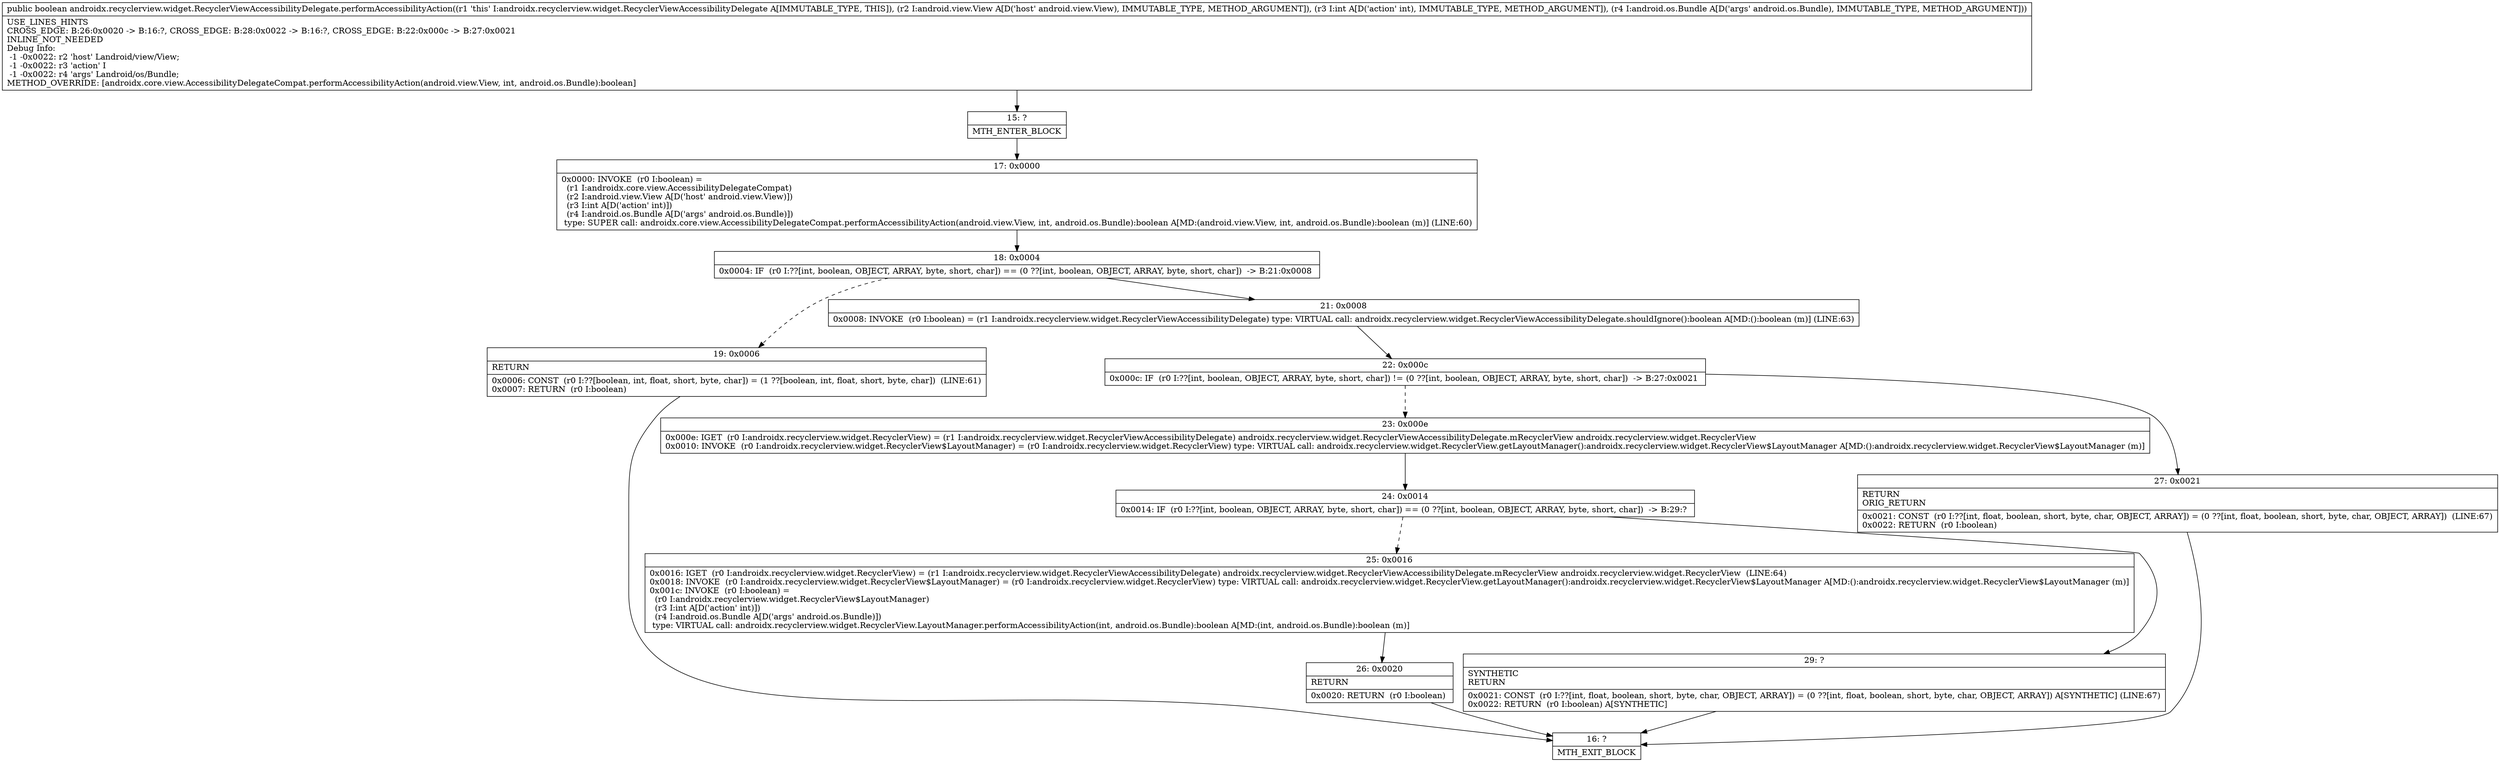 digraph "CFG forandroidx.recyclerview.widget.RecyclerViewAccessibilityDelegate.performAccessibilityAction(Landroid\/view\/View;ILandroid\/os\/Bundle;)Z" {
Node_15 [shape=record,label="{15\:\ ?|MTH_ENTER_BLOCK\l}"];
Node_17 [shape=record,label="{17\:\ 0x0000|0x0000: INVOKE  (r0 I:boolean) = \l  (r1 I:androidx.core.view.AccessibilityDelegateCompat)\l  (r2 I:android.view.View A[D('host' android.view.View)])\l  (r3 I:int A[D('action' int)])\l  (r4 I:android.os.Bundle A[D('args' android.os.Bundle)])\l type: SUPER call: androidx.core.view.AccessibilityDelegateCompat.performAccessibilityAction(android.view.View, int, android.os.Bundle):boolean A[MD:(android.view.View, int, android.os.Bundle):boolean (m)] (LINE:60)\l}"];
Node_18 [shape=record,label="{18\:\ 0x0004|0x0004: IF  (r0 I:??[int, boolean, OBJECT, ARRAY, byte, short, char]) == (0 ??[int, boolean, OBJECT, ARRAY, byte, short, char])  \-\> B:21:0x0008 \l}"];
Node_19 [shape=record,label="{19\:\ 0x0006|RETURN\l|0x0006: CONST  (r0 I:??[boolean, int, float, short, byte, char]) = (1 ??[boolean, int, float, short, byte, char])  (LINE:61)\l0x0007: RETURN  (r0 I:boolean) \l}"];
Node_16 [shape=record,label="{16\:\ ?|MTH_EXIT_BLOCK\l}"];
Node_21 [shape=record,label="{21\:\ 0x0008|0x0008: INVOKE  (r0 I:boolean) = (r1 I:androidx.recyclerview.widget.RecyclerViewAccessibilityDelegate) type: VIRTUAL call: androidx.recyclerview.widget.RecyclerViewAccessibilityDelegate.shouldIgnore():boolean A[MD:():boolean (m)] (LINE:63)\l}"];
Node_22 [shape=record,label="{22\:\ 0x000c|0x000c: IF  (r0 I:??[int, boolean, OBJECT, ARRAY, byte, short, char]) != (0 ??[int, boolean, OBJECT, ARRAY, byte, short, char])  \-\> B:27:0x0021 \l}"];
Node_23 [shape=record,label="{23\:\ 0x000e|0x000e: IGET  (r0 I:androidx.recyclerview.widget.RecyclerView) = (r1 I:androidx.recyclerview.widget.RecyclerViewAccessibilityDelegate) androidx.recyclerview.widget.RecyclerViewAccessibilityDelegate.mRecyclerView androidx.recyclerview.widget.RecyclerView \l0x0010: INVOKE  (r0 I:androidx.recyclerview.widget.RecyclerView$LayoutManager) = (r0 I:androidx.recyclerview.widget.RecyclerView) type: VIRTUAL call: androidx.recyclerview.widget.RecyclerView.getLayoutManager():androidx.recyclerview.widget.RecyclerView$LayoutManager A[MD:():androidx.recyclerview.widget.RecyclerView$LayoutManager (m)]\l}"];
Node_24 [shape=record,label="{24\:\ 0x0014|0x0014: IF  (r0 I:??[int, boolean, OBJECT, ARRAY, byte, short, char]) == (0 ??[int, boolean, OBJECT, ARRAY, byte, short, char])  \-\> B:29:? \l}"];
Node_25 [shape=record,label="{25\:\ 0x0016|0x0016: IGET  (r0 I:androidx.recyclerview.widget.RecyclerView) = (r1 I:androidx.recyclerview.widget.RecyclerViewAccessibilityDelegate) androidx.recyclerview.widget.RecyclerViewAccessibilityDelegate.mRecyclerView androidx.recyclerview.widget.RecyclerView  (LINE:64)\l0x0018: INVOKE  (r0 I:androidx.recyclerview.widget.RecyclerView$LayoutManager) = (r0 I:androidx.recyclerview.widget.RecyclerView) type: VIRTUAL call: androidx.recyclerview.widget.RecyclerView.getLayoutManager():androidx.recyclerview.widget.RecyclerView$LayoutManager A[MD:():androidx.recyclerview.widget.RecyclerView$LayoutManager (m)]\l0x001c: INVOKE  (r0 I:boolean) = \l  (r0 I:androidx.recyclerview.widget.RecyclerView$LayoutManager)\l  (r3 I:int A[D('action' int)])\l  (r4 I:android.os.Bundle A[D('args' android.os.Bundle)])\l type: VIRTUAL call: androidx.recyclerview.widget.RecyclerView.LayoutManager.performAccessibilityAction(int, android.os.Bundle):boolean A[MD:(int, android.os.Bundle):boolean (m)]\l}"];
Node_26 [shape=record,label="{26\:\ 0x0020|RETURN\l|0x0020: RETURN  (r0 I:boolean) \l}"];
Node_29 [shape=record,label="{29\:\ ?|SYNTHETIC\lRETURN\l|0x0021: CONST  (r0 I:??[int, float, boolean, short, byte, char, OBJECT, ARRAY]) = (0 ??[int, float, boolean, short, byte, char, OBJECT, ARRAY]) A[SYNTHETIC] (LINE:67)\l0x0022: RETURN  (r0 I:boolean) A[SYNTHETIC]\l}"];
Node_27 [shape=record,label="{27\:\ 0x0021|RETURN\lORIG_RETURN\l|0x0021: CONST  (r0 I:??[int, float, boolean, short, byte, char, OBJECT, ARRAY]) = (0 ??[int, float, boolean, short, byte, char, OBJECT, ARRAY])  (LINE:67)\l0x0022: RETURN  (r0 I:boolean) \l}"];
MethodNode[shape=record,label="{public boolean androidx.recyclerview.widget.RecyclerViewAccessibilityDelegate.performAccessibilityAction((r1 'this' I:androidx.recyclerview.widget.RecyclerViewAccessibilityDelegate A[IMMUTABLE_TYPE, THIS]), (r2 I:android.view.View A[D('host' android.view.View), IMMUTABLE_TYPE, METHOD_ARGUMENT]), (r3 I:int A[D('action' int), IMMUTABLE_TYPE, METHOD_ARGUMENT]), (r4 I:android.os.Bundle A[D('args' android.os.Bundle), IMMUTABLE_TYPE, METHOD_ARGUMENT]))  | USE_LINES_HINTS\lCROSS_EDGE: B:26:0x0020 \-\> B:16:?, CROSS_EDGE: B:28:0x0022 \-\> B:16:?, CROSS_EDGE: B:22:0x000c \-\> B:27:0x0021\lINLINE_NOT_NEEDED\lDebug Info:\l  \-1 \-0x0022: r2 'host' Landroid\/view\/View;\l  \-1 \-0x0022: r3 'action' I\l  \-1 \-0x0022: r4 'args' Landroid\/os\/Bundle;\lMETHOD_OVERRIDE: [androidx.core.view.AccessibilityDelegateCompat.performAccessibilityAction(android.view.View, int, android.os.Bundle):boolean]\l}"];
MethodNode -> Node_15;Node_15 -> Node_17;
Node_17 -> Node_18;
Node_18 -> Node_19[style=dashed];
Node_18 -> Node_21;
Node_19 -> Node_16;
Node_21 -> Node_22;
Node_22 -> Node_23[style=dashed];
Node_22 -> Node_27;
Node_23 -> Node_24;
Node_24 -> Node_25[style=dashed];
Node_24 -> Node_29;
Node_25 -> Node_26;
Node_26 -> Node_16;
Node_29 -> Node_16;
Node_27 -> Node_16;
}


